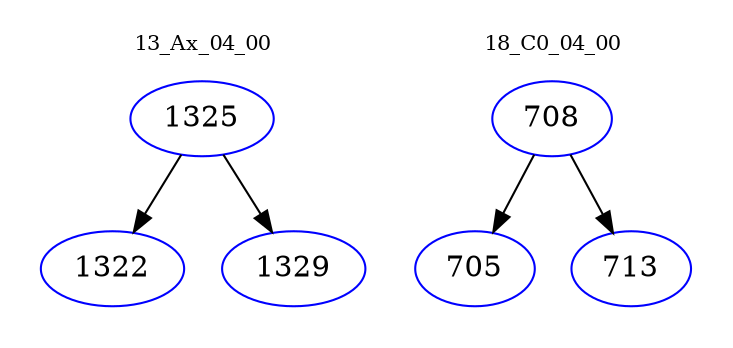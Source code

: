 digraph{
subgraph cluster_0 {
color = white
label = "13_Ax_04_00";
fontsize=10;
T0_1325 [label="1325", color="blue"]
T0_1325 -> T0_1322 [color="black"]
T0_1322 [label="1322", color="blue"]
T0_1325 -> T0_1329 [color="black"]
T0_1329 [label="1329", color="blue"]
}
subgraph cluster_1 {
color = white
label = "18_C0_04_00";
fontsize=10;
T1_708 [label="708", color="blue"]
T1_708 -> T1_705 [color="black"]
T1_705 [label="705", color="blue"]
T1_708 -> T1_713 [color="black"]
T1_713 [label="713", color="blue"]
}
}
